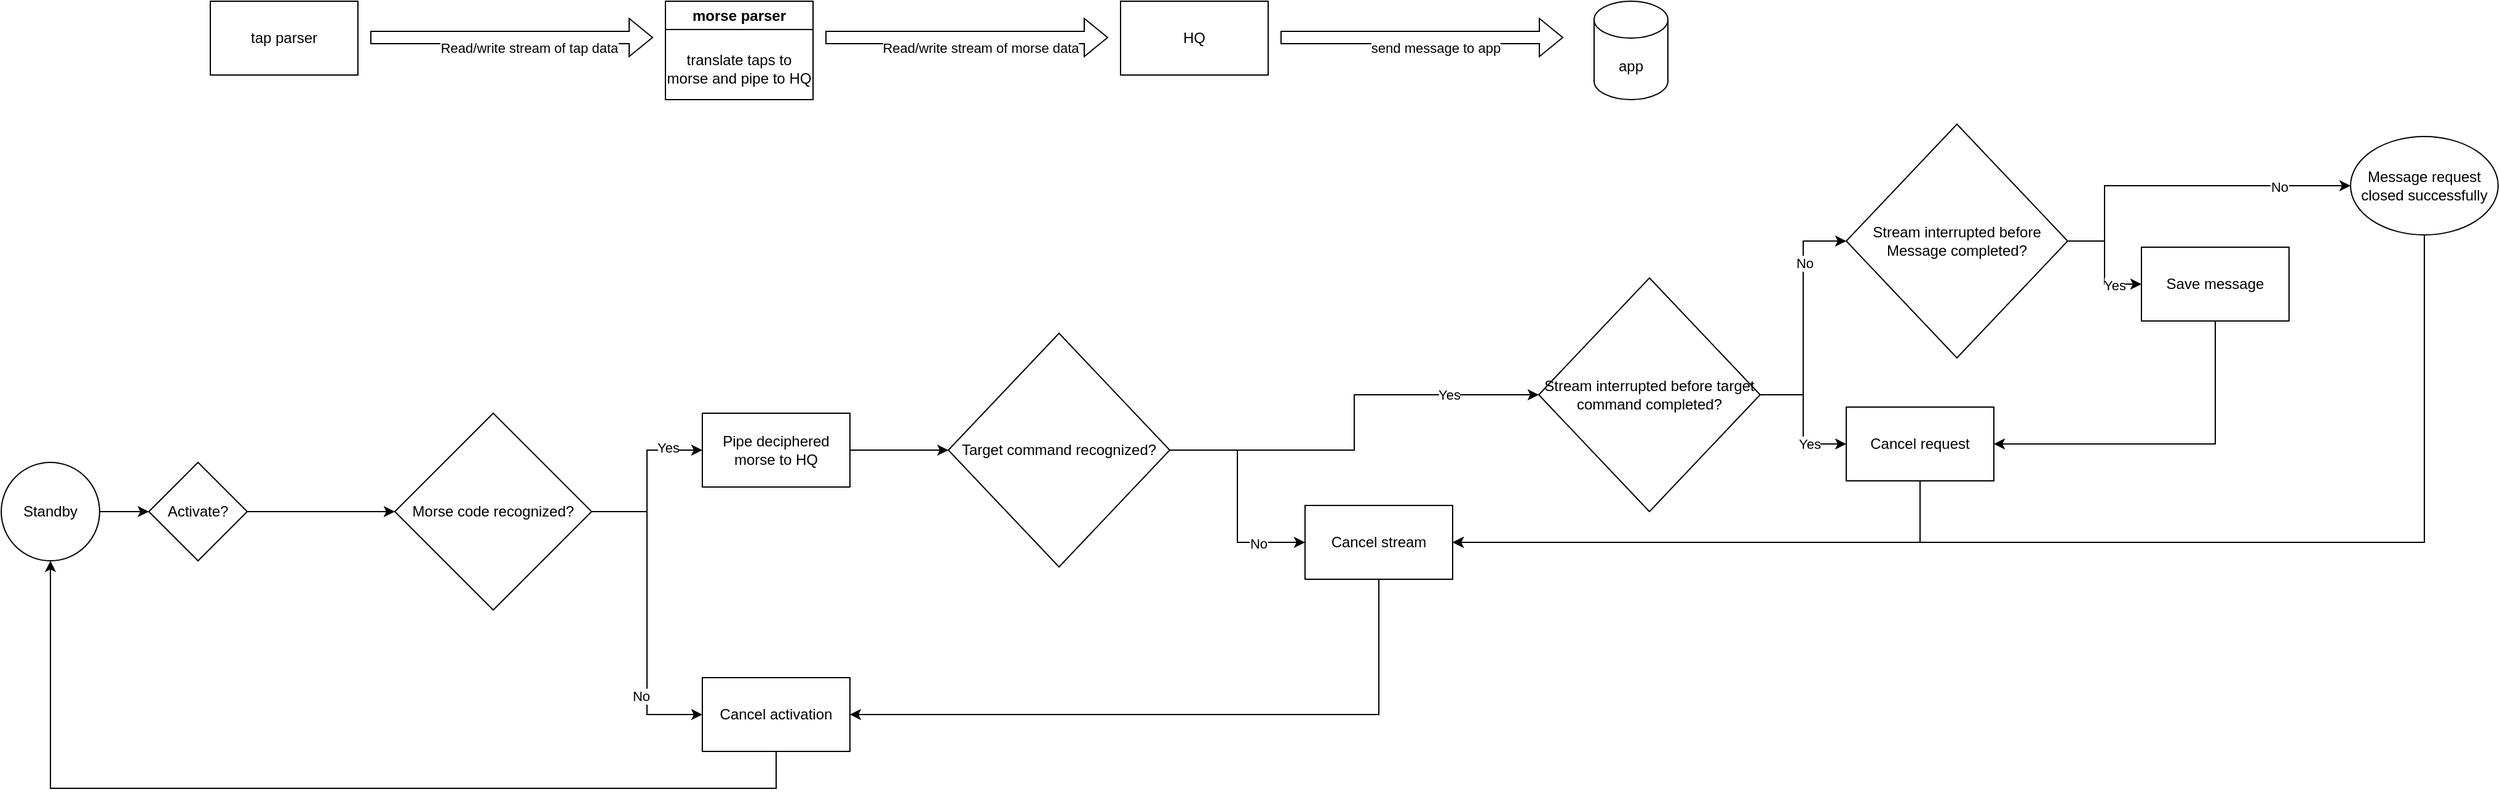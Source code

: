 <mxfile version="24.7.7">
  <diagram name="Page-1" id="fJU3oVSpyGaxbsxXitMQ">
    <mxGraphModel dx="1950" dy="569" grid="1" gridSize="10" guides="1" tooltips="1" connect="1" arrows="1" fold="1" page="1" pageScale="1" pageWidth="850" pageHeight="1100" math="0" shadow="0">
      <root>
        <mxCell id="0" />
        <mxCell id="1" parent="0" />
        <mxCell id="w4ableiHBv1csAq7-_tQ-1" value="&lt;div&gt;tap parser&lt;/div&gt;" style="rounded=0;whiteSpace=wrap;html=1;" vertex="1" parent="1">
          <mxGeometry x="120" y="80" width="120" height="60" as="geometry" />
        </mxCell>
        <mxCell id="w4ableiHBv1csAq7-_tQ-2" value="" style="shape=flexArrow;endArrow=classic;html=1;rounded=0;" edge="1" parent="1">
          <mxGeometry width="50" height="50" relative="1" as="geometry">
            <mxPoint x="250" y="109.5" as="sourcePoint" />
            <mxPoint x="480" y="109.5" as="targetPoint" />
          </mxGeometry>
        </mxCell>
        <mxCell id="w4ableiHBv1csAq7-_tQ-7" value="Read/write stream of tap data" style="edgeLabel;html=1;align=center;verticalAlign=middle;resizable=0;points=[];" vertex="1" connectable="0" parent="w4ableiHBv1csAq7-_tQ-2">
          <mxGeometry x="0.122" y="-7" relative="1" as="geometry">
            <mxPoint y="1" as="offset" />
          </mxGeometry>
        </mxCell>
        <mxCell id="w4ableiHBv1csAq7-_tQ-5" value="" style="shape=flexArrow;endArrow=classic;html=1;rounded=0;" edge="1" parent="1">
          <mxGeometry width="50" height="50" relative="1" as="geometry">
            <mxPoint x="620" y="109.5" as="sourcePoint" />
            <mxPoint x="850" y="109.5" as="targetPoint" />
          </mxGeometry>
        </mxCell>
        <mxCell id="w4ableiHBv1csAq7-_tQ-15" value="Read/write stream of morse data" style="edgeLabel;html=1;align=center;verticalAlign=middle;resizable=0;points=[];" vertex="1" connectable="0" parent="w4ableiHBv1csAq7-_tQ-5">
          <mxGeometry x="0.096" y="-7" relative="1" as="geometry">
            <mxPoint y="1" as="offset" />
          </mxGeometry>
        </mxCell>
        <mxCell id="w4ableiHBv1csAq7-_tQ-6" value="HQ" style="rounded=0;whiteSpace=wrap;html=1;" vertex="1" parent="1">
          <mxGeometry x="860" y="80" width="120" height="60" as="geometry" />
        </mxCell>
        <mxCell id="w4ableiHBv1csAq7-_tQ-13" value="morse parser" style="swimlane;whiteSpace=wrap;html=1;" vertex="1" parent="1">
          <mxGeometry x="490" y="80" width="120" height="80" as="geometry" />
        </mxCell>
        <mxCell id="w4ableiHBv1csAq7-_tQ-14" value="&lt;div&gt;translate taps to morse and pipe to HQ&lt;/div&gt;" style="text;html=1;align=center;verticalAlign=middle;whiteSpace=wrap;rounded=0;" vertex="1" parent="w4ableiHBv1csAq7-_tQ-13">
          <mxGeometry y="40" width="120" height="30" as="geometry" />
        </mxCell>
        <mxCell id="w4ableiHBv1csAq7-_tQ-16" value="" style="shape=flexArrow;endArrow=classic;html=1;rounded=0;" edge="1" parent="1">
          <mxGeometry width="50" height="50" relative="1" as="geometry">
            <mxPoint x="990" y="109.5" as="sourcePoint" />
            <mxPoint x="1220" y="109.5" as="targetPoint" />
          </mxGeometry>
        </mxCell>
        <mxCell id="w4ableiHBv1csAq7-_tQ-17" value="send message to app" style="edgeLabel;html=1;align=center;verticalAlign=middle;resizable=0;points=[];" vertex="1" connectable="0" parent="w4ableiHBv1csAq7-_tQ-16">
          <mxGeometry x="0.096" y="-7" relative="1" as="geometry">
            <mxPoint y="1" as="offset" />
          </mxGeometry>
        </mxCell>
        <mxCell id="w4ableiHBv1csAq7-_tQ-18" value="app" style="shape=cylinder3;whiteSpace=wrap;html=1;boundedLbl=1;backgroundOutline=1;size=15;" vertex="1" parent="1">
          <mxGeometry x="1245" y="80" width="60" height="80" as="geometry" />
        </mxCell>
        <mxCell id="w4ableiHBv1csAq7-_tQ-54" value="" style="edgeStyle=orthogonalEdgeStyle;rounded=0;orthogonalLoop=1;jettySize=auto;html=1;" edge="1" parent="1" source="w4ableiHBv1csAq7-_tQ-19" target="w4ableiHBv1csAq7-_tQ-53">
          <mxGeometry relative="1" as="geometry" />
        </mxCell>
        <mxCell id="w4ableiHBv1csAq7-_tQ-19" value="Standby" style="ellipse;whiteSpace=wrap;html=1;aspect=fixed;" vertex="1" parent="1">
          <mxGeometry x="-50" y="455" width="80" height="80" as="geometry" />
        </mxCell>
        <mxCell id="w4ableiHBv1csAq7-_tQ-23" style="edgeStyle=orthogonalEdgeStyle;rounded=0;orthogonalLoop=1;jettySize=auto;html=1;entryX=0;entryY=0.5;entryDx=0;entryDy=0;" edge="1" parent="1" source="w4ableiHBv1csAq7-_tQ-20" target="w4ableiHBv1csAq7-_tQ-28">
          <mxGeometry relative="1" as="geometry">
            <mxPoint x="510" y="445" as="targetPoint" />
          </mxGeometry>
        </mxCell>
        <mxCell id="w4ableiHBv1csAq7-_tQ-25" value="Yes" style="edgeLabel;html=1;align=center;verticalAlign=middle;resizable=0;points=[];" vertex="1" connectable="0" parent="w4ableiHBv1csAq7-_tQ-23">
          <mxGeometry x="0.599" y="2" relative="1" as="geometry">
            <mxPoint as="offset" />
          </mxGeometry>
        </mxCell>
        <mxCell id="w4ableiHBv1csAq7-_tQ-24" style="edgeStyle=orthogonalEdgeStyle;rounded=0;orthogonalLoop=1;jettySize=auto;html=1;entryX=0;entryY=0.5;entryDx=0;entryDy=0;" edge="1" parent="1" source="w4ableiHBv1csAq7-_tQ-20" target="w4ableiHBv1csAq7-_tQ-27">
          <mxGeometry relative="1" as="geometry">
            <mxPoint x="510" y="525" as="targetPoint" />
          </mxGeometry>
        </mxCell>
        <mxCell id="w4ableiHBv1csAq7-_tQ-26" value="No" style="edgeLabel;html=1;align=center;verticalAlign=middle;resizable=0;points=[];" vertex="1" connectable="0" parent="w4ableiHBv1csAq7-_tQ-24">
          <mxGeometry x="0.528" y="-5" relative="1" as="geometry">
            <mxPoint as="offset" />
          </mxGeometry>
        </mxCell>
        <mxCell id="w4ableiHBv1csAq7-_tQ-20" value="Morse code recognized?" style="rhombus;whiteSpace=wrap;html=1;" vertex="1" parent="1">
          <mxGeometry x="270" y="415" width="160" height="160" as="geometry" />
        </mxCell>
        <mxCell id="w4ableiHBv1csAq7-_tQ-52" style="edgeStyle=orthogonalEdgeStyle;rounded=0;orthogonalLoop=1;jettySize=auto;html=1;entryX=0.5;entryY=1;entryDx=0;entryDy=0;" edge="1" parent="1" source="w4ableiHBv1csAq7-_tQ-27" target="w4ableiHBv1csAq7-_tQ-19">
          <mxGeometry relative="1" as="geometry">
            <mxPoint x="160" y="660.741" as="targetPoint" />
            <Array as="points">
              <mxPoint x="580" y="720" />
              <mxPoint x="-10" y="720" />
            </Array>
          </mxGeometry>
        </mxCell>
        <mxCell id="w4ableiHBv1csAq7-_tQ-27" value="Cancel activation" style="rounded=0;whiteSpace=wrap;html=1;" vertex="1" parent="1">
          <mxGeometry x="520" y="630" width="120" height="60" as="geometry" />
        </mxCell>
        <mxCell id="w4ableiHBv1csAq7-_tQ-30" style="edgeStyle=orthogonalEdgeStyle;rounded=0;orthogonalLoop=1;jettySize=auto;html=1;entryX=0;entryY=0.5;entryDx=0;entryDy=0;" edge="1" parent="1" source="w4ableiHBv1csAq7-_tQ-28" target="w4ableiHBv1csAq7-_tQ-31">
          <mxGeometry relative="1" as="geometry">
            <mxPoint x="750" y="445" as="targetPoint" />
          </mxGeometry>
        </mxCell>
        <mxCell id="w4ableiHBv1csAq7-_tQ-28" value="Pipe deciphered morse to HQ" style="rounded=0;whiteSpace=wrap;html=1;" vertex="1" parent="1">
          <mxGeometry x="520" y="415" width="120" height="60" as="geometry" />
        </mxCell>
        <mxCell id="w4ableiHBv1csAq7-_tQ-33" style="edgeStyle=orthogonalEdgeStyle;rounded=0;orthogonalLoop=1;jettySize=auto;html=1;entryX=0;entryY=0.5;entryDx=0;entryDy=0;" edge="1" parent="1" source="w4ableiHBv1csAq7-_tQ-31" target="w4ableiHBv1csAq7-_tQ-43">
          <mxGeometry relative="1" as="geometry">
            <mxPoint x="1010" y="400" as="targetPoint" />
          </mxGeometry>
        </mxCell>
        <mxCell id="w4ableiHBv1csAq7-_tQ-35" value="Yes" style="edgeLabel;html=1;align=center;verticalAlign=middle;resizable=0;points=[];" vertex="1" connectable="0" parent="w4ableiHBv1csAq7-_tQ-33">
          <mxGeometry x="0.578" relative="1" as="geometry">
            <mxPoint as="offset" />
          </mxGeometry>
        </mxCell>
        <mxCell id="w4ableiHBv1csAq7-_tQ-34" style="edgeStyle=orthogonalEdgeStyle;rounded=0;orthogonalLoop=1;jettySize=auto;html=1;entryX=0;entryY=0.5;entryDx=0;entryDy=0;" edge="1" parent="1" source="w4ableiHBv1csAq7-_tQ-31" target="w4ableiHBv1csAq7-_tQ-38">
          <mxGeometry relative="1" as="geometry">
            <mxPoint x="1000" y="480" as="targetPoint" />
          </mxGeometry>
        </mxCell>
        <mxCell id="w4ableiHBv1csAq7-_tQ-36" value="No" style="edgeLabel;html=1;align=center;verticalAlign=middle;resizable=0;points=[];" vertex="1" connectable="0" parent="w4ableiHBv1csAq7-_tQ-34">
          <mxGeometry x="0.582" y="-1" relative="1" as="geometry">
            <mxPoint as="offset" />
          </mxGeometry>
        </mxCell>
        <mxCell id="w4ableiHBv1csAq7-_tQ-31" value="Target command recognized?" style="rhombus;whiteSpace=wrap;html=1;" vertex="1" parent="1">
          <mxGeometry x="720" y="350" width="180" height="190" as="geometry" />
        </mxCell>
        <mxCell id="w4ableiHBv1csAq7-_tQ-42" style="edgeStyle=orthogonalEdgeStyle;rounded=0;orthogonalLoop=1;jettySize=auto;html=1;entryX=1;entryY=0.5;entryDx=0;entryDy=0;" edge="1" parent="1" source="w4ableiHBv1csAq7-_tQ-38" target="w4ableiHBv1csAq7-_tQ-27">
          <mxGeometry relative="1" as="geometry">
            <Array as="points">
              <mxPoint x="1070" y="660" />
            </Array>
          </mxGeometry>
        </mxCell>
        <mxCell id="w4ableiHBv1csAq7-_tQ-38" value="Cancel stream" style="rounded=0;whiteSpace=wrap;html=1;" vertex="1" parent="1">
          <mxGeometry x="1010" y="490" width="120" height="60" as="geometry" />
        </mxCell>
        <mxCell id="w4ableiHBv1csAq7-_tQ-45" style="edgeStyle=orthogonalEdgeStyle;rounded=0;orthogonalLoop=1;jettySize=auto;html=1;" edge="1" parent="1" source="w4ableiHBv1csAq7-_tQ-43" target="w4ableiHBv1csAq7-_tQ-56">
          <mxGeometry relative="1" as="geometry">
            <mxPoint x="1450" y="360" as="targetPoint" />
          </mxGeometry>
        </mxCell>
        <mxCell id="w4ableiHBv1csAq7-_tQ-46" value="No" style="edgeLabel;html=1;align=center;verticalAlign=middle;resizable=0;points=[];" vertex="1" connectable="0" parent="w4ableiHBv1csAq7-_tQ-45">
          <mxGeometry x="0.461" y="-1" relative="1" as="geometry">
            <mxPoint as="offset" />
          </mxGeometry>
        </mxCell>
        <mxCell id="w4ableiHBv1csAq7-_tQ-47" style="edgeStyle=orthogonalEdgeStyle;rounded=0;orthogonalLoop=1;jettySize=auto;html=1;entryX=0;entryY=0.5;entryDx=0;entryDy=0;" edge="1" parent="1" source="w4ableiHBv1csAq7-_tQ-43" target="w4ableiHBv1csAq7-_tQ-49">
          <mxGeometry relative="1" as="geometry">
            <mxPoint x="1440" y="440" as="targetPoint" />
          </mxGeometry>
        </mxCell>
        <mxCell id="w4ableiHBv1csAq7-_tQ-48" value="Yes" style="edgeLabel;html=1;align=center;verticalAlign=middle;resizable=0;points=[];" vertex="1" connectable="0" parent="w4ableiHBv1csAq7-_tQ-47">
          <mxGeometry x="0.452" relative="1" as="geometry">
            <mxPoint as="offset" />
          </mxGeometry>
        </mxCell>
        <mxCell id="w4ableiHBv1csAq7-_tQ-43" value="Stream interrupted before target command completed?" style="rhombus;whiteSpace=wrap;html=1;" vertex="1" parent="1">
          <mxGeometry x="1200" y="305" width="180" height="190" as="geometry" />
        </mxCell>
        <mxCell id="w4ableiHBv1csAq7-_tQ-51" style="edgeStyle=orthogonalEdgeStyle;rounded=0;orthogonalLoop=1;jettySize=auto;html=1;entryX=1;entryY=0.5;entryDx=0;entryDy=0;" edge="1" parent="1" source="w4ableiHBv1csAq7-_tQ-49" target="w4ableiHBv1csAq7-_tQ-38">
          <mxGeometry relative="1" as="geometry">
            <Array as="points">
              <mxPoint x="1510" y="520" />
            </Array>
          </mxGeometry>
        </mxCell>
        <mxCell id="w4ableiHBv1csAq7-_tQ-49" value="Cancel request" style="rounded=0;whiteSpace=wrap;html=1;" vertex="1" parent="1">
          <mxGeometry x="1450" y="410" width="120" height="60" as="geometry" />
        </mxCell>
        <mxCell id="w4ableiHBv1csAq7-_tQ-55" style="edgeStyle=orthogonalEdgeStyle;rounded=0;orthogonalLoop=1;jettySize=auto;html=1;entryX=0;entryY=0.5;entryDx=0;entryDy=0;" edge="1" parent="1" source="w4ableiHBv1csAq7-_tQ-53" target="w4ableiHBv1csAq7-_tQ-20">
          <mxGeometry relative="1" as="geometry" />
        </mxCell>
        <mxCell id="w4ableiHBv1csAq7-_tQ-53" value="Activate?" style="rhombus;whiteSpace=wrap;html=1;" vertex="1" parent="1">
          <mxGeometry x="70" y="455" width="80" height="80" as="geometry" />
        </mxCell>
        <mxCell id="w4ableiHBv1csAq7-_tQ-57" style="edgeStyle=orthogonalEdgeStyle;rounded=0;orthogonalLoop=1;jettySize=auto;html=1;entryX=0;entryY=0.5;entryDx=0;entryDy=0;" edge="1" parent="1" source="w4ableiHBv1csAq7-_tQ-56" target="w4ableiHBv1csAq7-_tQ-69">
          <mxGeometry relative="1" as="geometry">
            <mxPoint x="1690" y="230" as="targetPoint" />
            <Array as="points">
              <mxPoint x="1660" y="275" />
              <mxPoint x="1660" y="230" />
              <mxPoint x="1860" y="230" />
            </Array>
          </mxGeometry>
        </mxCell>
        <mxCell id="w4ableiHBv1csAq7-_tQ-61" value="No" style="edgeLabel;html=1;align=center;verticalAlign=middle;resizable=0;points=[];" vertex="1" connectable="0" parent="w4ableiHBv1csAq7-_tQ-57">
          <mxGeometry x="0.574" y="-1" relative="1" as="geometry">
            <mxPoint as="offset" />
          </mxGeometry>
        </mxCell>
        <mxCell id="w4ableiHBv1csAq7-_tQ-58" style="edgeStyle=orthogonalEdgeStyle;rounded=0;orthogonalLoop=1;jettySize=auto;html=1;" edge="1" parent="1" source="w4ableiHBv1csAq7-_tQ-56" target="w4ableiHBv1csAq7-_tQ-64">
          <mxGeometry relative="1" as="geometry">
            <mxPoint x="1690" y="320" as="targetPoint" />
          </mxGeometry>
        </mxCell>
        <mxCell id="w4ableiHBv1csAq7-_tQ-62" value="Yes" style="edgeLabel;html=1;align=center;verticalAlign=middle;resizable=0;points=[];" vertex="1" connectable="0" parent="w4ableiHBv1csAq7-_tQ-58">
          <mxGeometry x="0.523" y="-1" relative="1" as="geometry">
            <mxPoint as="offset" />
          </mxGeometry>
        </mxCell>
        <mxCell id="w4ableiHBv1csAq7-_tQ-56" value="Stream interrupted before Message completed?" style="rhombus;whiteSpace=wrap;html=1;" vertex="1" parent="1">
          <mxGeometry x="1450" y="180" width="180" height="190" as="geometry" />
        </mxCell>
        <mxCell id="w4ableiHBv1csAq7-_tQ-65" style="edgeStyle=orthogonalEdgeStyle;rounded=0;orthogonalLoop=1;jettySize=auto;html=1;entryX=1;entryY=0.5;entryDx=0;entryDy=0;" edge="1" parent="1" source="w4ableiHBv1csAq7-_tQ-64" target="w4ableiHBv1csAq7-_tQ-49">
          <mxGeometry relative="1" as="geometry">
            <Array as="points">
              <mxPoint x="1750" y="440" />
            </Array>
          </mxGeometry>
        </mxCell>
        <mxCell id="w4ableiHBv1csAq7-_tQ-64" value="Save message" style="rounded=0;whiteSpace=wrap;html=1;" vertex="1" parent="1">
          <mxGeometry x="1690" y="280" width="120" height="60" as="geometry" />
        </mxCell>
        <mxCell id="w4ableiHBv1csAq7-_tQ-73" style="edgeStyle=orthogonalEdgeStyle;rounded=0;orthogonalLoop=1;jettySize=auto;html=1;entryX=1;entryY=0.5;entryDx=0;entryDy=0;" edge="1" parent="1" source="w4ableiHBv1csAq7-_tQ-69" target="w4ableiHBv1csAq7-_tQ-38">
          <mxGeometry relative="1" as="geometry">
            <Array as="points">
              <mxPoint x="1920" y="520" />
            </Array>
          </mxGeometry>
        </mxCell>
        <mxCell id="w4ableiHBv1csAq7-_tQ-69" value="Message request closed successfully" style="ellipse;whiteSpace=wrap;html=1;" vertex="1" parent="1">
          <mxGeometry x="1860" y="190" width="120" height="80" as="geometry" />
        </mxCell>
      </root>
    </mxGraphModel>
  </diagram>
</mxfile>

